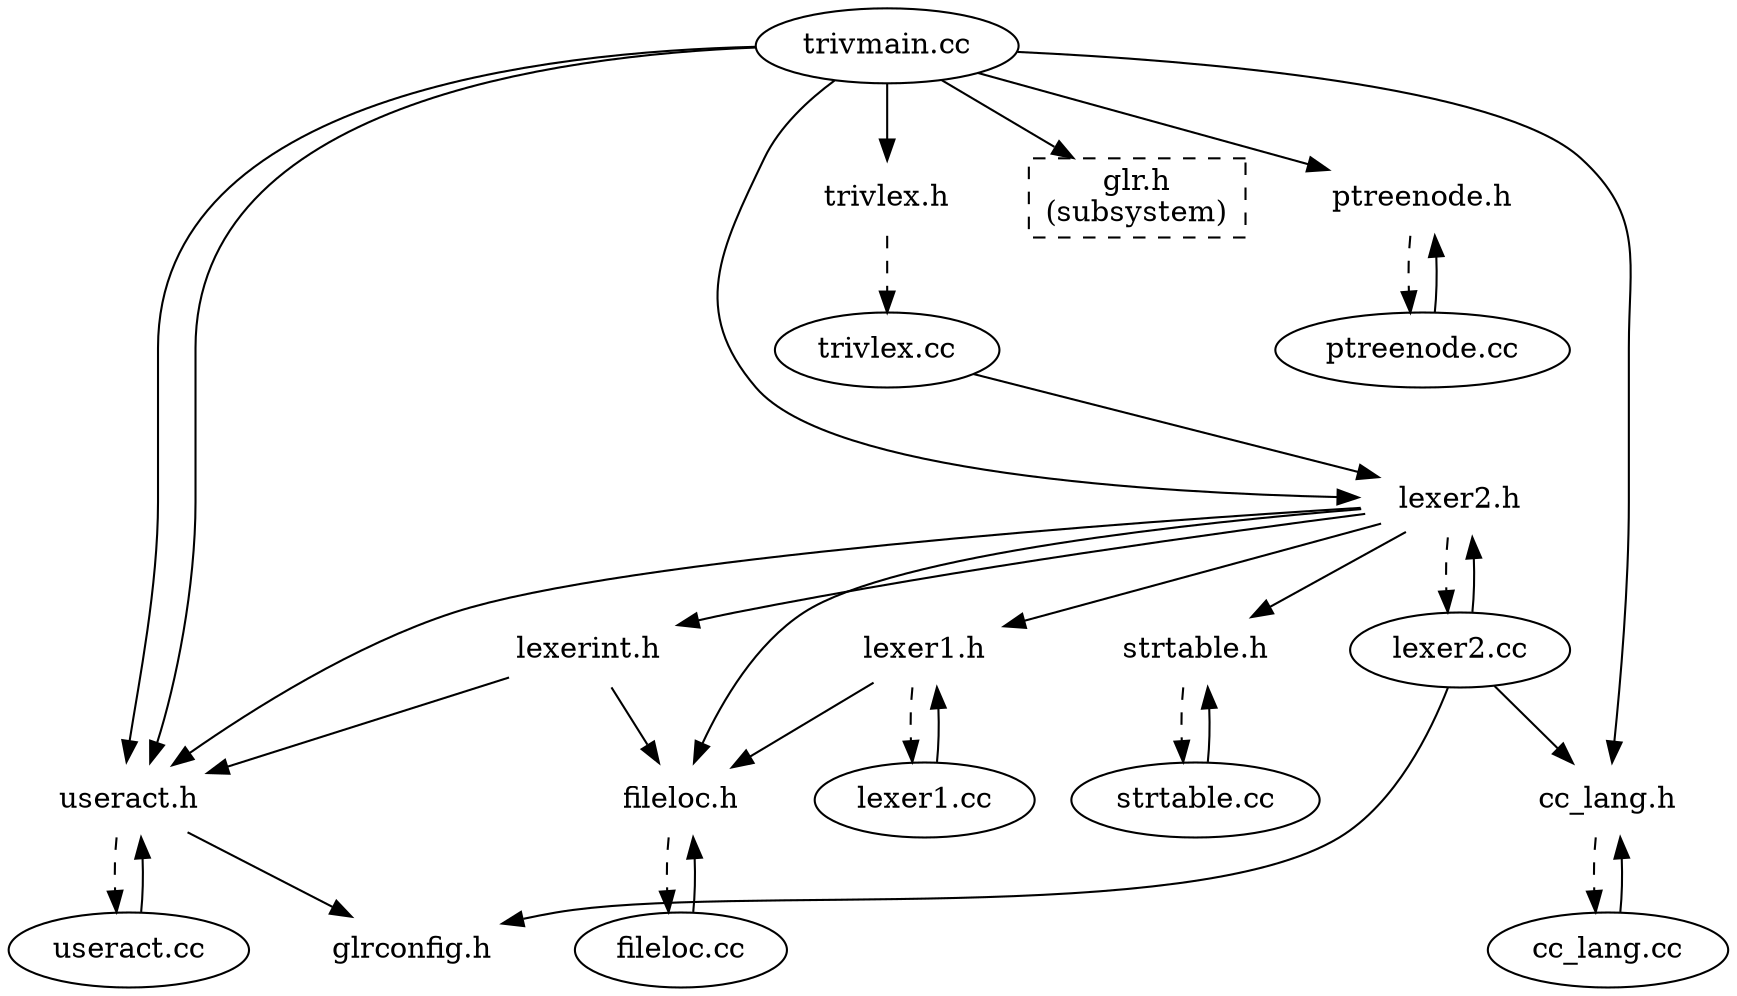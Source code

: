 // dependency graph automatically produced by ../smbase/scan-depends.pl

digraph "Dependencies" {
  "trivmain.cc" [
  ]
  "trivlex.h" [
    color = white
  ]
  "trivmain.cc" -> "trivlex.h" [
  ]
  "useract.h" [
    color = white
  ]
  "trivmain.cc" -> "useract.h" [
  ]
  "lexer2.h" [
    color = white
  ]
  "trivmain.cc" -> "lexer2.h" [
  ]
  "glr.h" [
    label = "glr.h\n(subsystem)"
    shape = box
    style = dashed
  ]
  "trivmain.cc" -> "glr.h" [
  ]
  "trivmain.cc" -> "useract.h" [
  ]
  "ptreenode.h" [
    color = white
  ]
  "trivmain.cc" -> "ptreenode.h" [
  ]
  "cc_lang.h" [
    color = white
  ]
  "trivmain.cc" -> "cc_lang.h" [
  ]
  "trivlex.cc" [
  ]
  "trivlex.h" -> "trivlex.cc" [
    style = dashed
    weight = 10
  ]
  "useract.cc" [
  ]
  "useract.h" -> "useract.cc" [
    style = dashed
    weight = 10
  ]
  "glrconfig.h" [
    color = white
  ]
  "useract.h" -> "glrconfig.h" [
  ]
  "lexer2.cc" [
  ]
  "lexer2.h" -> "lexer2.cc" [
    style = dashed
    weight = 10
  ]
  "lexer1.h" [
    color = white
  ]
  "lexer2.h" -> "lexer1.h" [
  ]
  "fileloc.h" [
    color = white
  ]
  "lexer2.h" -> "fileloc.h" [
  ]
  "strtable.h" [
    color = white
  ]
  "lexer2.h" -> "strtable.h" [
  ]
  "lexer2.h" -> "useract.h" [
  ]
  "lexerint.h" [
    color = white
  ]
  "lexer2.h" -> "lexerint.h" [
  ]
  "ptreenode.cc" [
  ]
  "ptreenode.h" -> "ptreenode.cc" [
    style = dashed
    weight = 10
  ]
  "cc_lang.cc" [
  ]
  "cc_lang.h" -> "cc_lang.cc" [
    style = dashed
    weight = 10
  ]
  "trivlex.cc" -> "lexer2.h" [
  ]
  "useract.cc" -> "useract.h" [
    weight = 10
  ]
  "lexer2.cc" -> "lexer2.h" [
    weight = 10
  ]
  "lexer2.cc" -> "cc_lang.h" [
  ]
  "lexer2.cc" -> "glrconfig.h" [
  ]
  "lexer1.cc" [
  ]
  "lexer1.h" -> "lexer1.cc" [
    style = dashed
    weight = 10
  ]
  "lexer1.h" -> "fileloc.h" [
  ]
  "fileloc.cc" [
  ]
  "fileloc.h" -> "fileloc.cc" [
    style = dashed
    weight = 10
  ]
  "strtable.cc" [
  ]
  "strtable.h" -> "strtable.cc" [
    style = dashed
    weight = 10
  ]
  "lexerint.h" -> "useract.h" [
  ]
  "lexerint.h" -> "fileloc.h" [
  ]
  "ptreenode.cc" -> "ptreenode.h" [
    weight = 10
  ]
  "cc_lang.cc" -> "cc_lang.h" [
    weight = 10
  ]
  "lexer1.cc" -> "lexer1.h" [
    weight = 10
  ]
  "fileloc.cc" -> "fileloc.h" [
    weight = 10
  ]
  "strtable.cc" -> "strtable.h" [
    weight = 10
  ]
}
